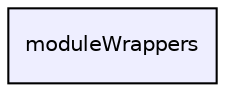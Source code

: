 digraph "moduleWrappers" {
  compound=true
  node [ fontsize="10", fontname="Helvetica"];
  edge [ labelfontsize="10", labelfontname="Helvetica"];
  dir_30c89d7729908a583bea9f293e109d37 [shape=box, label="moduleWrappers", style="filled", fillcolor="#eeeeff", pencolor="black", URL="dir_30c89d7729908a583bea9f293e109d37.html"];
}
